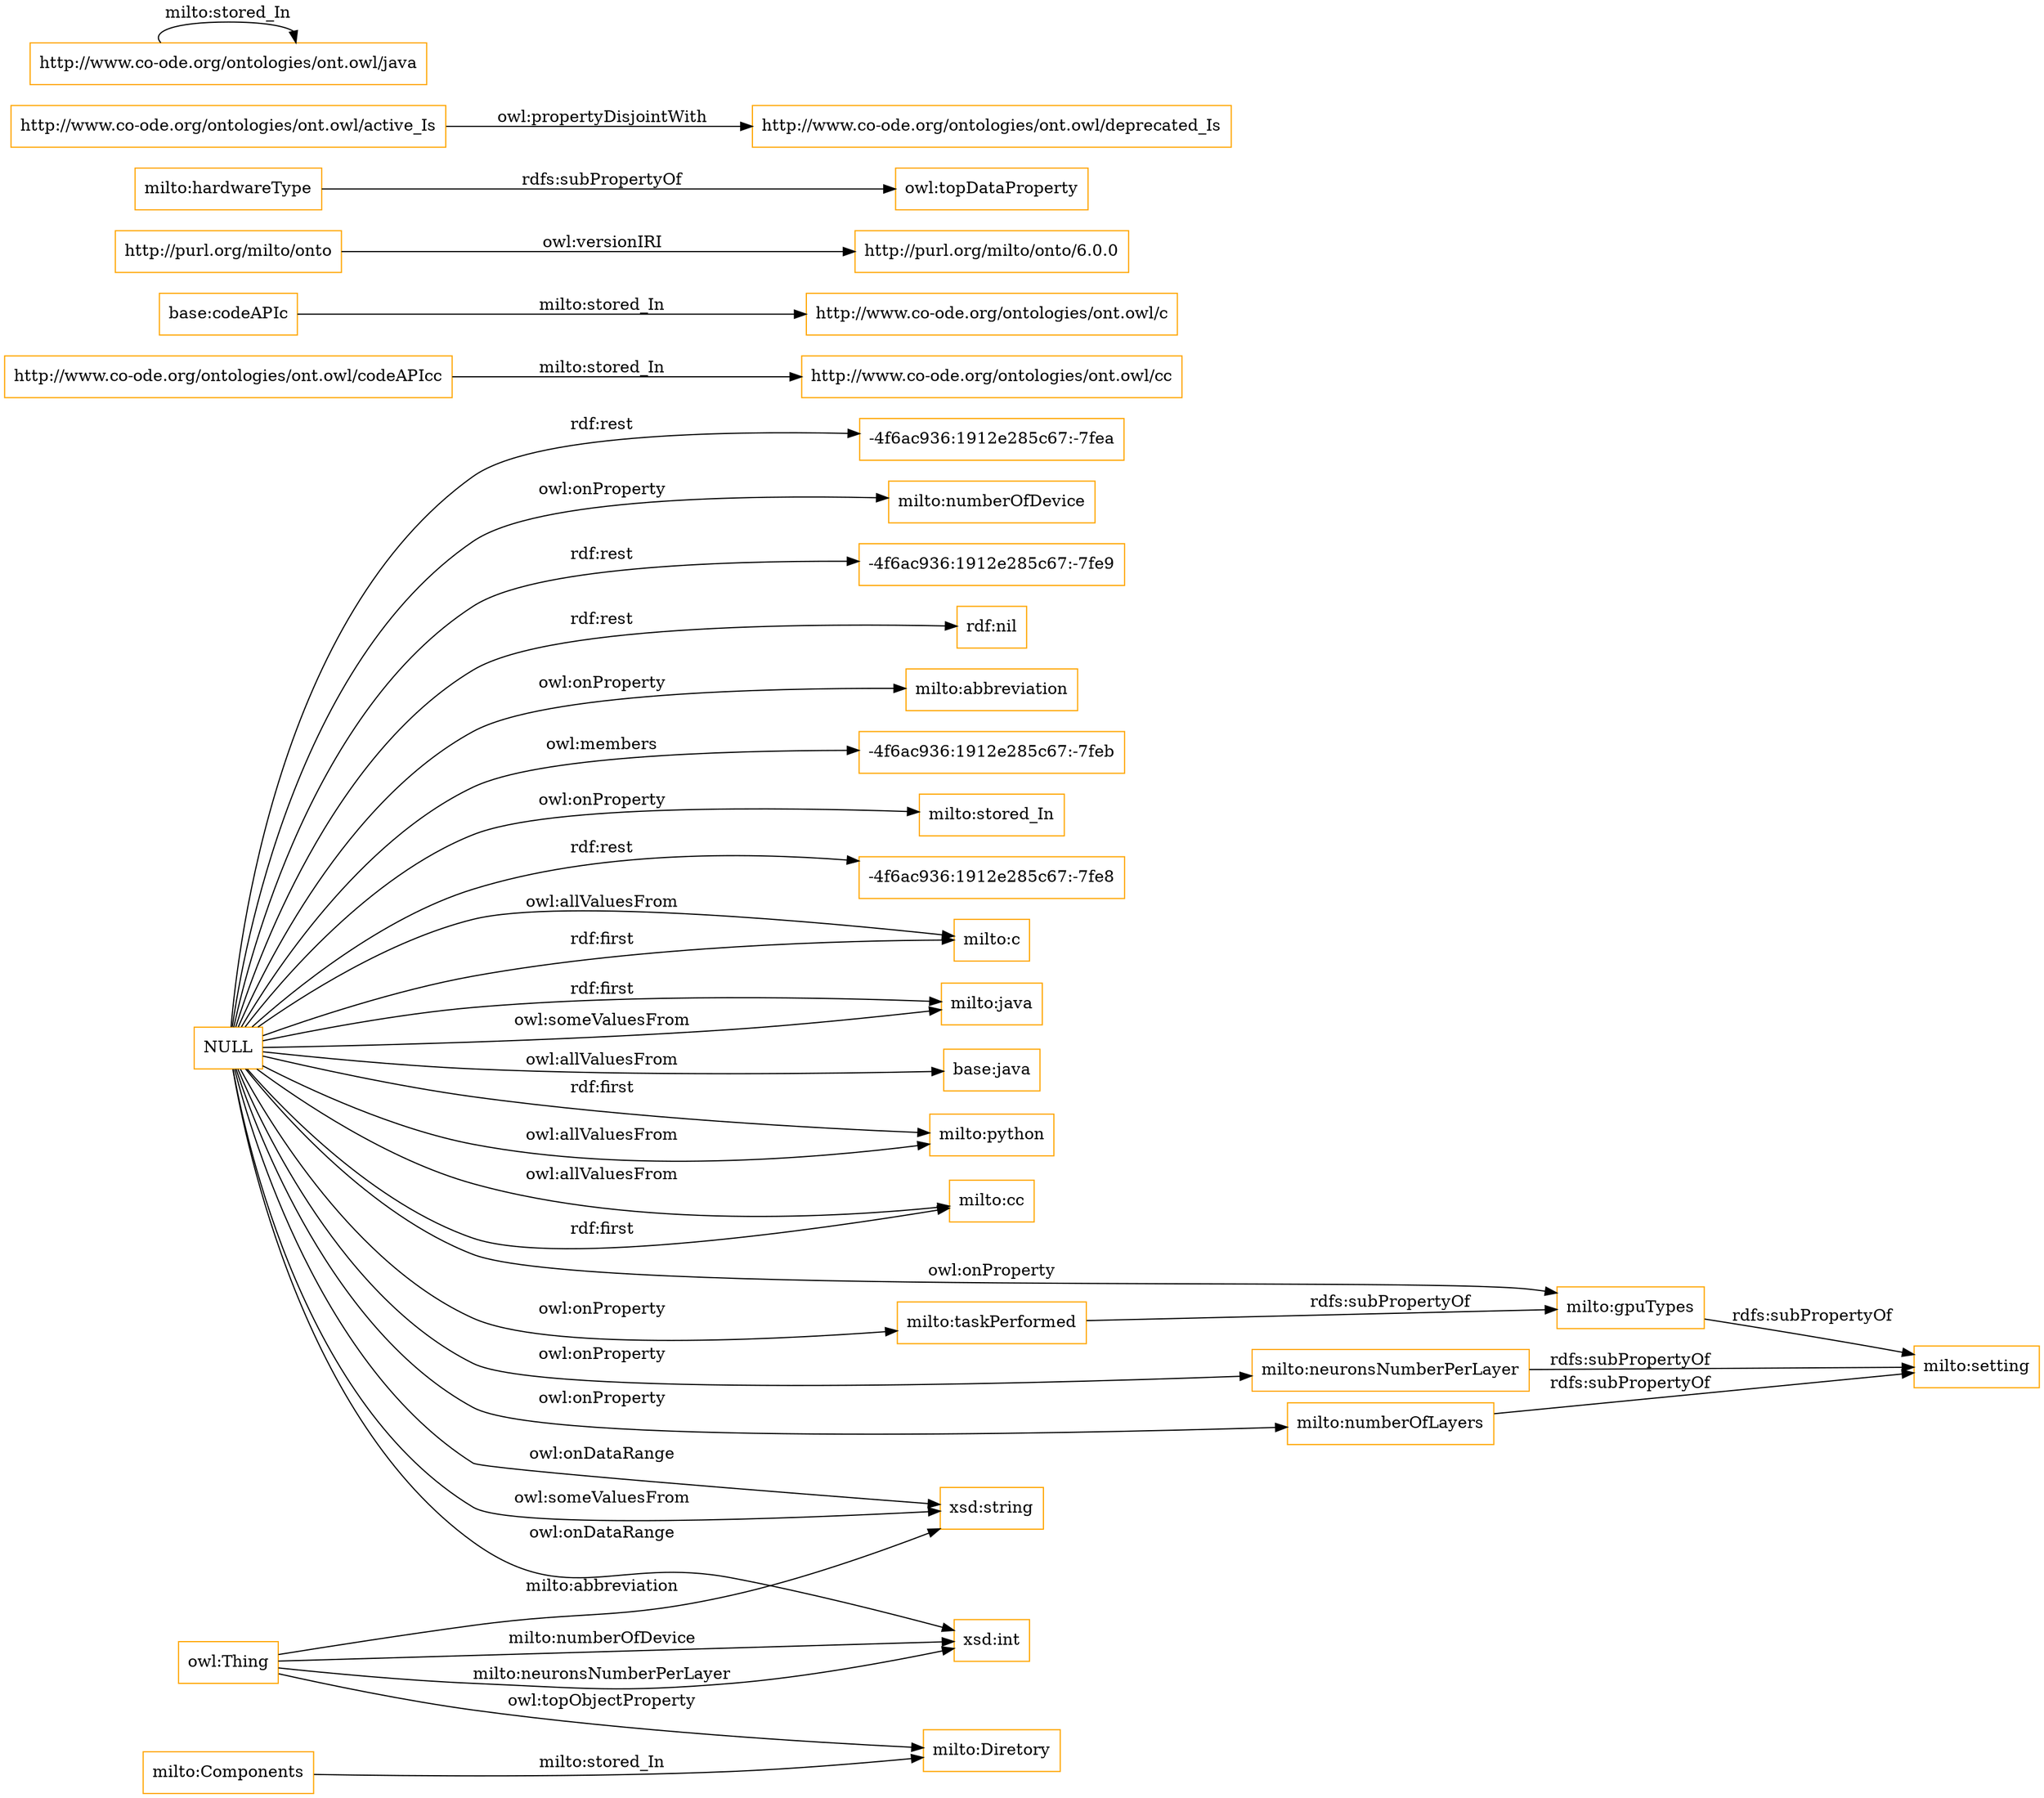 digraph ar2dtool_diagram { 
rankdir=LR;
size="1501"
node [shape = rectangle, color="orange"]; "milto:c" "milto:Diretory" "milto:java" "base:java" "milto:python" "milto:cc" "milto:Components" ; /*classes style*/
	"milto:gpuTypes" -> "milto:setting" [ label = "rdfs:subPropertyOf" ];
	"milto:neuronsNumberPerLayer" -> "milto:setting" [ label = "rdfs:subPropertyOf" ];
	"http://www.co-ode.org/ontologies/ont.owl/codeAPIcc" -> "http://www.co-ode.org/ontologies/ont.owl/cc" [ label = "milto:stored_In" ];
	"base:codeAPIc" -> "http://www.co-ode.org/ontologies/ont.owl/c" [ label = "milto:stored_In" ];
	"http://purl.org/milto/onto" -> "http://purl.org/milto/onto/6.0.0" [ label = "owl:versionIRI" ];
	"milto:hardwareType" -> "owl:topDataProperty" [ label = "rdfs:subPropertyOf" ];
	"http://www.co-ode.org/ontologies/ont.owl/active_Is" -> "http://www.co-ode.org/ontologies/ont.owl/deprecated_Is" [ label = "owl:propertyDisjointWith" ];
	"http://www.co-ode.org/ontologies/ont.owl/java" -> "http://www.co-ode.org/ontologies/ont.owl/java" [ label = "milto:stored_In" ];
	"NULL" -> "milto:c" [ label = "owl:allValuesFrom" ];
	"NULL" -> "milto:java" [ label = "rdf:first" ];
	"NULL" -> "xsd:string" [ label = "owl:someValuesFrom" ];
	"NULL" -> "base:java" [ label = "owl:allValuesFrom" ];
	"NULL" -> "milto:taskPerformed" [ label = "owl:onProperty" ];
	"NULL" -> "-4f6ac936:1912e285c67:-7fea" [ label = "rdf:rest" ];
	"NULL" -> "milto:numberOfDevice" [ label = "owl:onProperty" ];
	"NULL" -> "milto:java" [ label = "owl:someValuesFrom" ];
	"NULL" -> "milto:numberOfLayers" [ label = "owl:onProperty" ];
	"NULL" -> "milto:neuronsNumberPerLayer" [ label = "owl:onProperty" ];
	"NULL" -> "milto:python" [ label = "rdf:first" ];
	"NULL" -> "milto:python" [ label = "owl:allValuesFrom" ];
	"NULL" -> "milto:cc" [ label = "owl:allValuesFrom" ];
	"NULL" -> "-4f6ac936:1912e285c67:-7fe9" [ label = "rdf:rest" ];
	"NULL" -> "rdf:nil" [ label = "rdf:rest" ];
	"NULL" -> "xsd:string" [ label = "owl:onDataRange" ];
	"NULL" -> "milto:abbreviation" [ label = "owl:onProperty" ];
	"NULL" -> "-4f6ac936:1912e285c67:-7feb" [ label = "owl:members" ];
	"NULL" -> "xsd:int" [ label = "owl:onDataRange" ];
	"NULL" -> "milto:c" [ label = "rdf:first" ];
	"NULL" -> "milto:stored_In" [ label = "owl:onProperty" ];
	"NULL" -> "milto:cc" [ label = "rdf:first" ];
	"NULL" -> "-4f6ac936:1912e285c67:-7fe8" [ label = "rdf:rest" ];
	"NULL" -> "milto:gpuTypes" [ label = "owl:onProperty" ];
	"milto:taskPerformed" -> "milto:gpuTypes" [ label = "rdfs:subPropertyOf" ];
	"milto:numberOfLayers" -> "milto:setting" [ label = "rdfs:subPropertyOf" ];
	"owl:Thing" -> "xsd:int" [ label = "milto:neuronsNumberPerLayer" ];
	"owl:Thing" -> "xsd:int" [ label = "milto:numberOfDevice" ];
	"owl:Thing" -> "xsd:string" [ label = "milto:abbreviation" ];
	"milto:Components" -> "milto:Diretory" [ label = "milto:stored_In" ];
	"owl:Thing" -> "milto:Diretory" [ label = "owl:topObjectProperty" ];

}

